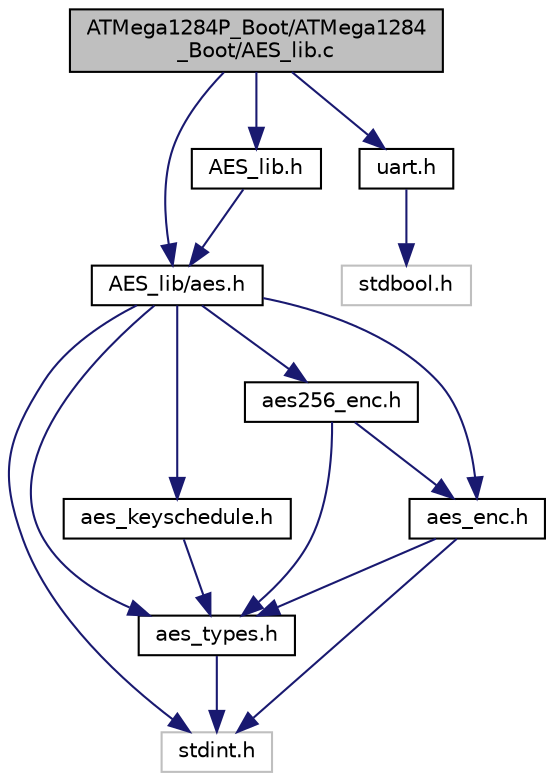 digraph "ATMega1284P_Boot/ATMega1284_Boot/AES_lib.c"
{
  edge [fontname="Helvetica",fontsize="10",labelfontname="Helvetica",labelfontsize="10"];
  node [fontname="Helvetica",fontsize="10",shape=record];
  Node0 [label="ATMega1284P_Boot/ATMega1284\l_Boot/AES_lib.c",height=0.2,width=0.4,color="black", fillcolor="grey75", style="filled", fontcolor="black"];
  Node0 -> Node1 [color="midnightblue",fontsize="10",style="solid"];
  Node1 [label="AES_lib.h",height=0.2,width=0.4,color="black", fillcolor="white", style="filled",URL="$_a_t_mega1284_p___boot_2_a_t_mega1284___boot_2_a_e_s__lib_8h.html"];
  Node1 -> Node2 [color="midnightblue",fontsize="10",style="solid"];
  Node2 [label="AES_lib/aes.h",height=0.2,width=0.4,color="black", fillcolor="white", style="filled",URL="$_a_t_mega1284_p___boot_2_a_t_mega1284___boot_2_a_e_s__lib_2aes_8h.html"];
  Node2 -> Node3 [color="midnightblue",fontsize="10",style="solid"];
  Node3 [label="stdint.h",height=0.2,width=0.4,color="grey75", fillcolor="white", style="filled"];
  Node2 -> Node4 [color="midnightblue",fontsize="10",style="solid"];
  Node4 [label="aes_types.h",height=0.2,width=0.4,color="black", fillcolor="white", style="filled",URL="$_a_t_mega1284_p___boot_2_a_t_mega1284___boot_2_a_e_s__lib_2aes__types_8h.html"];
  Node4 -> Node3 [color="midnightblue",fontsize="10",style="solid"];
  Node2 -> Node5 [color="midnightblue",fontsize="10",style="solid"];
  Node5 [label="aes256_enc.h",height=0.2,width=0.4,color="black", fillcolor="white", style="filled",URL="$_a_t_mega1284_p___boot_2_a_t_mega1284___boot_2_a_e_s__lib_2aes256__enc_8h.html"];
  Node5 -> Node4 [color="midnightblue",fontsize="10",style="solid"];
  Node5 -> Node6 [color="midnightblue",fontsize="10",style="solid"];
  Node6 [label="aes_enc.h",height=0.2,width=0.4,color="black", fillcolor="white", style="filled",URL="$_a_t_mega1284_p___boot_2_a_t_mega1284___boot_2_a_e_s__lib_2aes__enc_8h.html"];
  Node6 -> Node4 [color="midnightblue",fontsize="10",style="solid"];
  Node6 -> Node3 [color="midnightblue",fontsize="10",style="solid"];
  Node2 -> Node6 [color="midnightblue",fontsize="10",style="solid"];
  Node2 -> Node7 [color="midnightblue",fontsize="10",style="solid"];
  Node7 [label="aes_keyschedule.h",height=0.2,width=0.4,color="black", fillcolor="white", style="filled",URL="$_a_t_mega1284_p___boot_2_a_t_mega1284___boot_2_a_e_s__lib_2aes__keyschedule_8h.html"];
  Node7 -> Node4 [color="midnightblue",fontsize="10",style="solid"];
  Node0 -> Node2 [color="midnightblue",fontsize="10",style="solid"];
  Node0 -> Node8 [color="midnightblue",fontsize="10",style="solid"];
  Node8 [label="uart.h",height=0.2,width=0.4,color="black", fillcolor="white", style="filled",URL="$_a_t_mega1284_p___boot_2_a_t_mega1284___boot_2uart_8h.html"];
  Node8 -> Node9 [color="midnightblue",fontsize="10",style="solid"];
  Node9 [label="stdbool.h",height=0.2,width=0.4,color="grey75", fillcolor="white", style="filled"];
}
